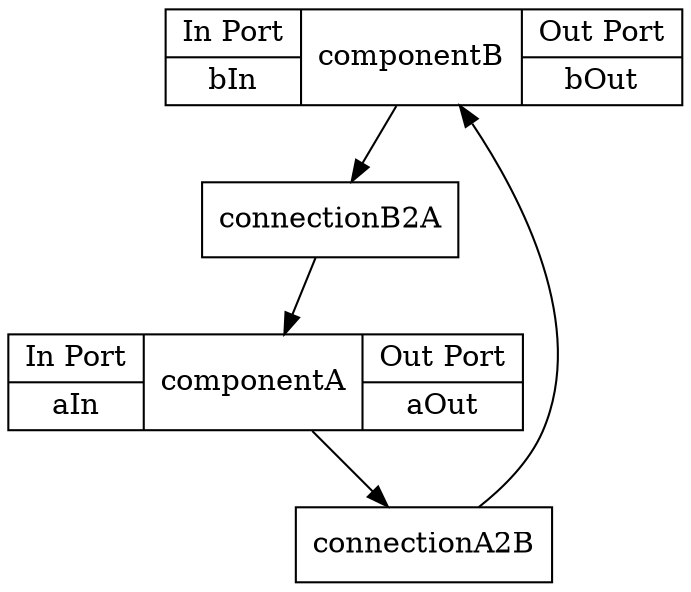 digraph G {
  1 [ label="{In Port|<bIn>bIn} |component
B|{Out Port|bOut}" shape="record" ];
  2 [ label="{In Port|<aIn>aIn} |component
A|{Out Port|aOut}" shape="record" ];
  3 [ label="connection
B2A" shape="record" ];
  4 [ label="connection
A2B" shape="record" ];
  1 -> 3;
  3 -> 2;
  2 -> 4;
  4 -> 1;
}
